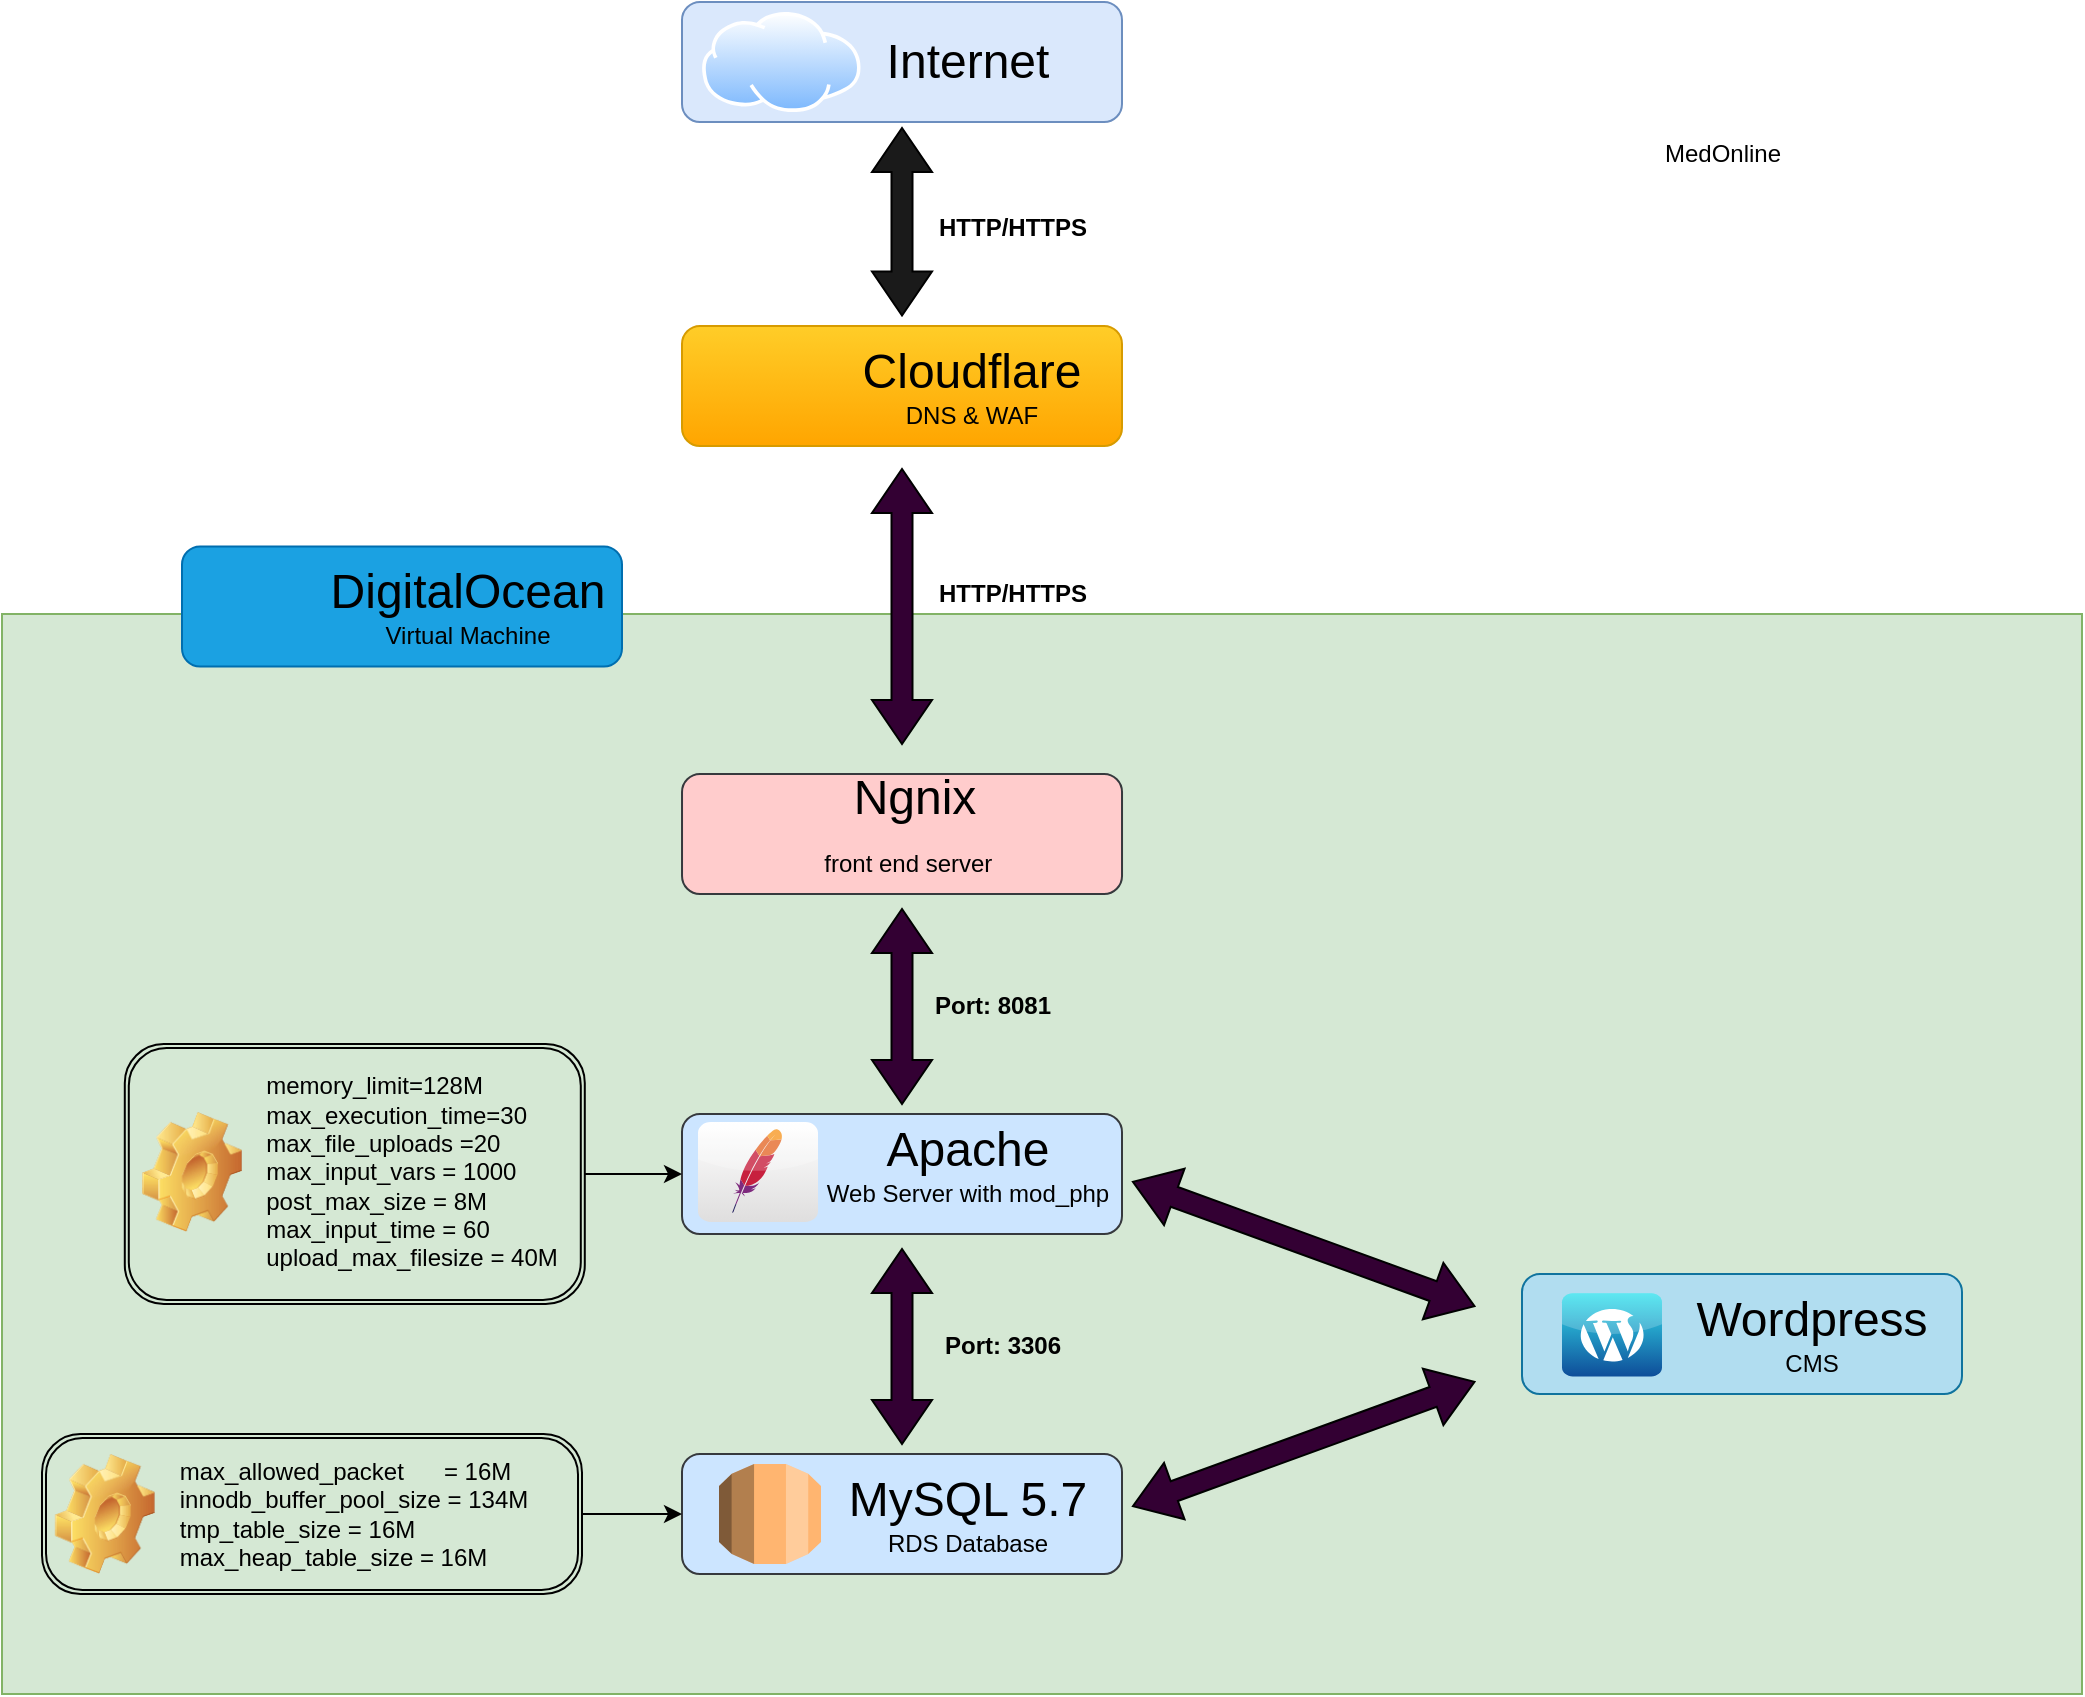 <mxfile version="14.9.6" type="github">
  <diagram id="UEPHuSb97--CaBu0sHTg" name="Page-1">
    <mxGraphModel dx="1356" dy="774" grid="1" gridSize="10" guides="1" tooltips="1" connect="1" arrows="1" fold="1" page="1" pageScale="1" pageWidth="850" pageHeight="1100" math="0" shadow="0">
      <root>
        <mxCell id="0" />
        <mxCell id="1" parent="0" />
        <mxCell id="LkECDWKGIeq4xNy9bSiV-1" value="" style="rounded=0;whiteSpace=wrap;html=1;fillColor=#d5e8d4;strokeColor=#82b366;" parent="1" vertex="1">
          <mxGeometry x="40" y="320" width="1040" height="540" as="geometry" />
        </mxCell>
        <mxCell id="LkECDWKGIeq4xNy9bSiV-2" value="" style="rounded=1;whiteSpace=wrap;html=1;fillColor=#cce5ff;strokeColor=#36393d;" parent="1" vertex="1">
          <mxGeometry x="380" y="570" width="220" height="60" as="geometry" />
        </mxCell>
        <mxCell id="LkECDWKGIeq4xNy9bSiV-3" value="" style="rounded=1;whiteSpace=wrap;html=1;fillColor=#cce5ff;strokeColor=#36393d;" parent="1" vertex="1">
          <mxGeometry x="380.0" y="740" width="220" height="60" as="geometry" />
        </mxCell>
        <mxCell id="LkECDWKGIeq4xNy9bSiV-4" value="" style="rounded=1;whiteSpace=wrap;html=1;fillColor=#ffcccc;strokeColor=#36393d;" parent="1" vertex="1">
          <mxGeometry x="380.01" y="400" width="220" height="60" as="geometry" />
        </mxCell>
        <mxCell id="LkECDWKGIeq4xNy9bSiV-5" value="" style="rounded=1;whiteSpace=wrap;html=1;fillColor=#dae8fc;strokeColor=#6c8ebf;" parent="1" vertex="1">
          <mxGeometry x="380" y="14" width="220" height="60" as="geometry" />
        </mxCell>
        <mxCell id="LkECDWKGIeq4xNy9bSiV-6" value="" style="rounded=1;whiteSpace=wrap;html=1;gradientColor=#ffa500;fillColor=#ffcd28;strokeColor=#d79b00;" parent="1" vertex="1">
          <mxGeometry x="380" y="176" width="220" height="60" as="geometry" />
        </mxCell>
        <mxCell id="LkECDWKGIeq4xNy9bSiV-7" value="" style="dashed=0;outlineConnect=0;html=1;align=center;labelPosition=center;verticalLabelPosition=bottom;verticalAlign=top;shape=mxgraph.webicons.apache;gradientColor=#DFDEDE" parent="1" vertex="1">
          <mxGeometry x="388" y="574" width="60" height="50" as="geometry" />
        </mxCell>
        <mxCell id="LkECDWKGIeq4xNy9bSiV-8" value="" style="aspect=fixed;perimeter=ellipsePerimeter;html=1;align=center;shadow=0;dashed=0;spacingTop=3;image;image=img/lib/active_directory/internet_cloud.svg;" parent="1" vertex="1">
          <mxGeometry x="390" y="19" width="79.37" height="50" as="geometry" />
        </mxCell>
        <mxCell id="LkECDWKGIeq4xNy9bSiV-10" value="&lt;font style=&quot;font-size: 24px&quot;&gt;Internet&lt;/font&gt;" style="text;html=1;strokeColor=none;fillColor=none;align=center;verticalAlign=middle;whiteSpace=wrap;rounded=0;" parent="1" vertex="1">
          <mxGeometry x="448" y="19" width="150" height="50" as="geometry" />
        </mxCell>
        <mxCell id="LkECDWKGIeq4xNy9bSiV-11" value="" style="shape=image;html=1;verticalAlign=top;verticalLabelPosition=bottom;labelBackgroundColor=#ffffff;imageAspect=0;aspect=fixed;image=https://cdn4.iconfinder.com/data/icons/logos-brands-5/24/cloudflare-128.png" parent="1" vertex="1">
          <mxGeometry x="390" y="172" width="68" height="68" as="geometry" />
        </mxCell>
        <mxCell id="LkECDWKGIeq4xNy9bSiV-12" value="&lt;font&gt;&lt;span style=&quot;font-size: 24px&quot;&gt;Cloudflare&lt;/span&gt;&lt;br&gt;&lt;font style=&quot;font-size: 12px&quot;&gt;DNS &amp;amp; WAF&lt;/font&gt;&lt;br&gt;&lt;/font&gt;" style="text;html=1;strokeColor=none;fillColor=none;align=center;verticalAlign=middle;whiteSpace=wrap;rounded=0;" parent="1" vertex="1">
          <mxGeometry x="450" y="181" width="150" height="50" as="geometry" />
        </mxCell>
        <mxCell id="LkECDWKGIeq4xNy9bSiV-13" value="&lt;font&gt;&lt;span style=&quot;font-size: 24px&quot;&gt;Apache&lt;/span&gt;&lt;br&gt;&lt;font style=&quot;font-size: 12px&quot;&gt;Web Server with mod_php&lt;/font&gt;&lt;br&gt;&lt;/font&gt;" style="text;html=1;strokeColor=none;fillColor=none;align=center;verticalAlign=middle;whiteSpace=wrap;rounded=0;" parent="1" vertex="1">
          <mxGeometry x="448" y="570" width="150" height="50" as="geometry" />
        </mxCell>
        <mxCell id="LkECDWKGIeq4xNy9bSiV-14" value="&lt;span style=&quot;font-size: 24px&quot;&gt;MySQL 5.7&lt;/span&gt;&lt;br&gt;&lt;font style=&quot;font-size: 12px&quot;&gt;RDS Database&lt;/font&gt;" style="text;html=1;strokeColor=none;fillColor=none;align=center;verticalAlign=middle;whiteSpace=wrap;rounded=0;" parent="1" vertex="1">
          <mxGeometry x="448.0" y="745" width="150" height="50" as="geometry" />
        </mxCell>
        <mxCell id="LkECDWKGIeq4xNy9bSiV-16" value="" style="rounded=1;whiteSpace=wrap;html=1;fillColor=#1ba1e2;strokeColor=#006EAF;fontColor=#ffffff;" parent="1" vertex="1">
          <mxGeometry x="130" y="286.25" width="220" height="60" as="geometry" />
        </mxCell>
        <mxCell id="LkECDWKGIeq4xNy9bSiV-17" value="&lt;font style=&quot;font-size: 24px&quot;&gt;DigitalOcean&lt;br&gt;&lt;/font&gt;&lt;font style=&quot;font-size: 12px&quot;&gt;Virtual Machine&lt;/font&gt;" style="text;html=1;strokeColor=none;fillColor=none;align=center;verticalAlign=middle;whiteSpace=wrap;rounded=0;" parent="1" vertex="1">
          <mxGeometry x="198" y="291.25" width="150" height="50" as="geometry" />
        </mxCell>
        <mxCell id="LkECDWKGIeq4xNy9bSiV-18" value="" style="html=1;shadow=0;dashed=0;align=center;verticalAlign=middle;shape=mxgraph.arrows2.twoWayArrow;dy=0.65;dx=22;rotation=90;fillColor=#1A1A1A;" parent="1" vertex="1">
          <mxGeometry x="443.13" y="108.88" width="93.75" height="30" as="geometry" />
        </mxCell>
        <mxCell id="LkECDWKGIeq4xNy9bSiV-19" value="&lt;div style=&quot;text-align: justify&quot;&gt;&lt;div&gt;memory_limit=128M&lt;/div&gt;&lt;div&gt;max_execution_time=30&lt;/div&gt;&lt;div&gt;max_file_uploads =20&lt;/div&gt;&lt;div&gt;max_input_vars&lt;span&gt; &lt;/span&gt;= 1000&lt;/div&gt;&lt;div&gt;post_max_size&lt;span&gt; &lt;/span&gt;= 8M&lt;/div&gt;&lt;div&gt;max_input_time&lt;span&gt; &lt;/span&gt;= 60&lt;/div&gt;&lt;div&gt;upload_max_filesize&lt;span&gt; &lt;/span&gt;= 40M&lt;/div&gt;&lt;/div&gt;" style="text;html=1;strokeColor=none;fillColor=none;align=center;verticalAlign=middle;whiteSpace=wrap;rounded=0;" parent="1" vertex="1">
          <mxGeometry x="170" y="549" width="150" height="100" as="geometry" />
        </mxCell>
        <mxCell id="LkECDWKGIeq4xNy9bSiV-20" value="&lt;div style=&quot;text-align: justify&quot;&gt;&lt;div&gt;max_allowed_packet&amp;nbsp; &amp;nbsp; &amp;nbsp; = 16M&lt;/div&gt;&lt;div&gt;innodb_buffer_pool_size = 134M&lt;/div&gt;&lt;div&gt;tmp_table_size = 16M&lt;/div&gt;&lt;div&gt;max_heap_table_size = 16M&lt;/div&gt;&lt;/div&gt;" style="text;html=1;strokeColor=none;fillColor=none;align=center;verticalAlign=middle;whiteSpace=wrap;rounded=0;" parent="1" vertex="1">
          <mxGeometry x="116.4" y="720" width="200" height="100" as="geometry" />
        </mxCell>
        <mxCell id="LkECDWKGIeq4xNy9bSiV-21" value="&lt;b&gt;HTTP/HTTPS&lt;/b&gt;" style="text;html=1;align=center;verticalAlign=middle;resizable=0;points=[];autosize=1;strokeColor=none;" parent="1" vertex="1">
          <mxGeometry x="500" y="117" width="90" height="20" as="geometry" />
        </mxCell>
        <mxCell id="LkECDWKGIeq4xNy9bSiV-22" value="" style="html=1;shadow=0;dashed=0;align=center;verticalAlign=middle;shape=mxgraph.arrows2.twoWayArrow;dy=0.65;dx=22;rotation=90;fillColor=#330033;" parent="1" vertex="1">
          <mxGeometry x="421.25" y="301.25" width="137.5" height="30" as="geometry" />
        </mxCell>
        <mxCell id="LkECDWKGIeq4xNy9bSiV-23" value="" style="html=1;shadow=0;dashed=0;align=center;verticalAlign=middle;shape=mxgraph.arrows2.twoWayArrow;dy=0.65;dx=22;rotation=90;fillColor=#330033;" parent="1" vertex="1">
          <mxGeometry x="441.25" y="501.25" width="97.5" height="30" as="geometry" />
        </mxCell>
        <mxCell id="LkECDWKGIeq4xNy9bSiV-24" value="" style="html=1;shadow=0;dashed=0;align=center;verticalAlign=middle;shape=mxgraph.arrows2.twoWayArrow;dy=0.65;dx=22;rotation=90;fillColor=#330033;" parent="1" vertex="1">
          <mxGeometry x="441.25" y="671.25" width="97.5" height="30" as="geometry" />
        </mxCell>
        <mxCell id="LkECDWKGIeq4xNy9bSiV-25" value="" style="html=1;shadow=0;dashed=0;align=center;verticalAlign=middle;shape=mxgraph.arrows2.twoWayArrow;dy=0.65;dx=22;rotation=20;fillColor=#330033;" parent="1" vertex="1">
          <mxGeometry x="600" y="620" width="181.72" height="30" as="geometry" />
        </mxCell>
        <mxCell id="LkECDWKGIeq4xNy9bSiV-27" value="&lt;b&gt;Port: 3306&lt;/b&gt;" style="text;html=1;align=center;verticalAlign=middle;resizable=0;points=[];autosize=1;strokeColor=none;" parent="1" vertex="1">
          <mxGeometry x="505" y="676.25" width="70" height="20" as="geometry" />
        </mxCell>
        <mxCell id="LkECDWKGIeq4xNy9bSiV-28" value="&lt;b&gt;HTTP/HTTPS&lt;/b&gt;" style="text;html=1;align=center;verticalAlign=middle;resizable=0;points=[];autosize=1;strokeColor=none;" parent="1" vertex="1">
          <mxGeometry x="500" y="300" width="90" height="20" as="geometry" />
        </mxCell>
        <mxCell id="LkECDWKGIeq4xNy9bSiV-29" value="" style="rounded=1;whiteSpace=wrap;html=1;fillColor=#b1ddf0;strokeColor=#10739e;" parent="1" vertex="1">
          <mxGeometry x="800" y="650" width="220" height="60" as="geometry" />
        </mxCell>
        <mxCell id="LkECDWKGIeq4xNy9bSiV-30" value="&lt;font&gt;&lt;font style=&quot;font-size: 24px&quot;&gt;Wordpress&lt;br&gt;&lt;/font&gt;&lt;font style=&quot;font-size: 12px&quot;&gt;CMS&lt;/font&gt;&lt;br&gt;&lt;/font&gt;" style="text;html=1;strokeColor=none;fillColor=none;align=center;verticalAlign=middle;whiteSpace=wrap;rounded=0;" parent="1" vertex="1">
          <mxGeometry x="870" y="655.45" width="150" height="50" as="geometry" />
        </mxCell>
        <mxCell id="LkECDWKGIeq4xNy9bSiV-31" value="" style="dashed=0;outlineConnect=0;html=1;align=center;labelPosition=center;verticalLabelPosition=bottom;verticalAlign=top;shape=mxgraph.webicons.wordpress;fillColor=#35E2EE;gradientColor=#0E4D99" parent="1" vertex="1">
          <mxGeometry x="820" y="659.65" width="50" height="41.6" as="geometry" />
        </mxCell>
        <mxCell id="LkECDWKGIeq4xNy9bSiV-32" value="" style="html=1;shadow=0;dashed=0;align=center;verticalAlign=middle;shape=mxgraph.arrows2.twoWayArrow;dy=0.65;dx=22;rotation=-20;fillColor=#330033;" parent="1" vertex="1">
          <mxGeometry x="600" y="720" width="181.72" height="30" as="geometry" />
        </mxCell>
        <mxCell id="LkECDWKGIeq4xNy9bSiV-33" value="" style="shape=image;html=1;verticalAlign=top;verticalLabelPosition=bottom;labelBackgroundColor=#ffffff;imageAspect=0;aspect=fixed;image=https://cdn4.iconfinder.com/data/icons/logos-brands-5/24/digitalocean-128.png" parent="1" vertex="1">
          <mxGeometry x="150" y="291.25" width="47" height="47" as="geometry" />
        </mxCell>
        <mxCell id="LkECDWKGIeq4xNy9bSiV-34" value="" style="shape=image;html=1;verticalLabelPosition=bottom;verticalAlign=top;imageAspect=0;image=img/clipart/Gear_128x128.png;fillColor=none;" parent="1" vertex="1">
          <mxGeometry x="110" y="569" width="50" height="60" as="geometry" />
        </mxCell>
        <mxCell id="LkECDWKGIeq4xNy9bSiV-35" style="edgeStyle=orthogonalEdgeStyle;rounded=0;orthogonalLoop=1;jettySize=auto;html=1;exitX=1;exitY=0.5;exitDx=0;exitDy=0;entryX=0;entryY=0.5;entryDx=0;entryDy=0;" parent="1" source="LkECDWKGIeq4xNy9bSiV-36" target="LkECDWKGIeq4xNy9bSiV-2" edge="1">
          <mxGeometry relative="1" as="geometry" />
        </mxCell>
        <mxCell id="LkECDWKGIeq4xNy9bSiV-36" value="" style="shape=ext;double=1;rounded=1;whiteSpace=wrap;html=1;fillColor=none;" parent="1" vertex="1">
          <mxGeometry x="101.4" y="535" width="230" height="130" as="geometry" />
        </mxCell>
        <mxCell id="LkECDWKGIeq4xNy9bSiV-37" value="" style="shape=image;html=1;verticalLabelPosition=bottom;verticalAlign=top;imageAspect=0;image=img/clipart/Gear_128x128.png;fillColor=none;" parent="1" vertex="1">
          <mxGeometry x="66.4" y="740" width="50" height="60" as="geometry" />
        </mxCell>
        <mxCell id="LkECDWKGIeq4xNy9bSiV-38" style="edgeStyle=orthogonalEdgeStyle;rounded=0;orthogonalLoop=1;jettySize=auto;html=1;exitX=1;exitY=0.5;exitDx=0;exitDy=0;entryX=0;entryY=0.5;entryDx=0;entryDy=0;" parent="1" source="LkECDWKGIeq4xNy9bSiV-39" target="LkECDWKGIeq4xNy9bSiV-3" edge="1">
          <mxGeometry relative="1" as="geometry" />
        </mxCell>
        <mxCell id="LkECDWKGIeq4xNy9bSiV-39" value="" style="shape=ext;double=1;rounded=1;whiteSpace=wrap;html=1;fillColor=none;arcSize=24;" parent="1" vertex="1">
          <mxGeometry x="60.0" y="730" width="270" height="80" as="geometry" />
        </mxCell>
        <mxCell id="LkECDWKGIeq4xNy9bSiV-40" value="" style="outlineConnect=0;dashed=0;verticalLabelPosition=bottom;verticalAlign=top;align=center;html=1;shape=mxgraph.aws3.rds;gradientColor=none;fillColor=#FFB570;" parent="1" vertex="1">
          <mxGeometry x="398.5" y="745" width="51" height="50" as="geometry" />
        </mxCell>
        <mxCell id="LkECDWKGIeq4xNy9bSiV-42" value="" style="shape=image;html=1;verticalAlign=top;verticalLabelPosition=bottom;labelBackgroundColor=#ffffff;imageAspect=0;aspect=fixed;image=https://cdn4.iconfinder.com/data/icons/logos-brands-5/24/nginx-128.png" parent="1" vertex="1">
          <mxGeometry x="388" y="406" width="48" height="48" as="geometry" />
        </mxCell>
        <mxCell id="LkECDWKGIeq4xNy9bSiV-47" value="&lt;span style=&quot;font-size: 24px&quot;&gt;Ngnix&lt;/span&gt;&lt;br&gt;&lt;font style=&quot;font-size: 12px&quot;&gt;front end server&lt;/font&gt;&lt;span style=&quot;font-size: 24px&quot;&gt;&amp;nbsp;&lt;br&gt;&lt;/span&gt;" style="text;html=1;align=center;verticalAlign=middle;resizable=0;points=[];autosize=1;strokeColor=none;" parent="1" vertex="1">
          <mxGeometry x="441.25" y="406" width="110" height="40" as="geometry" />
        </mxCell>
        <mxCell id="LkECDWKGIeq4xNy9bSiV-52" value="&lt;b&gt;Port: 8081&lt;/b&gt;" style="text;html=1;align=center;verticalAlign=middle;resizable=0;points=[];autosize=1;strokeColor=none;" parent="1" vertex="1">
          <mxGeometry x="500" y="506.25" width="70" height="20" as="geometry" />
        </mxCell>
        <mxCell id="CjKhk1N5dlu_QhEQcH41-1" value="MedOnline" style="text;html=1;align=center;verticalAlign=middle;resizable=0;points=[];autosize=1;strokeColor=none;" vertex="1" parent="1">
          <mxGeometry x="865" y="80" width="70" height="20" as="geometry" />
        </mxCell>
      </root>
    </mxGraphModel>
  </diagram>
</mxfile>
